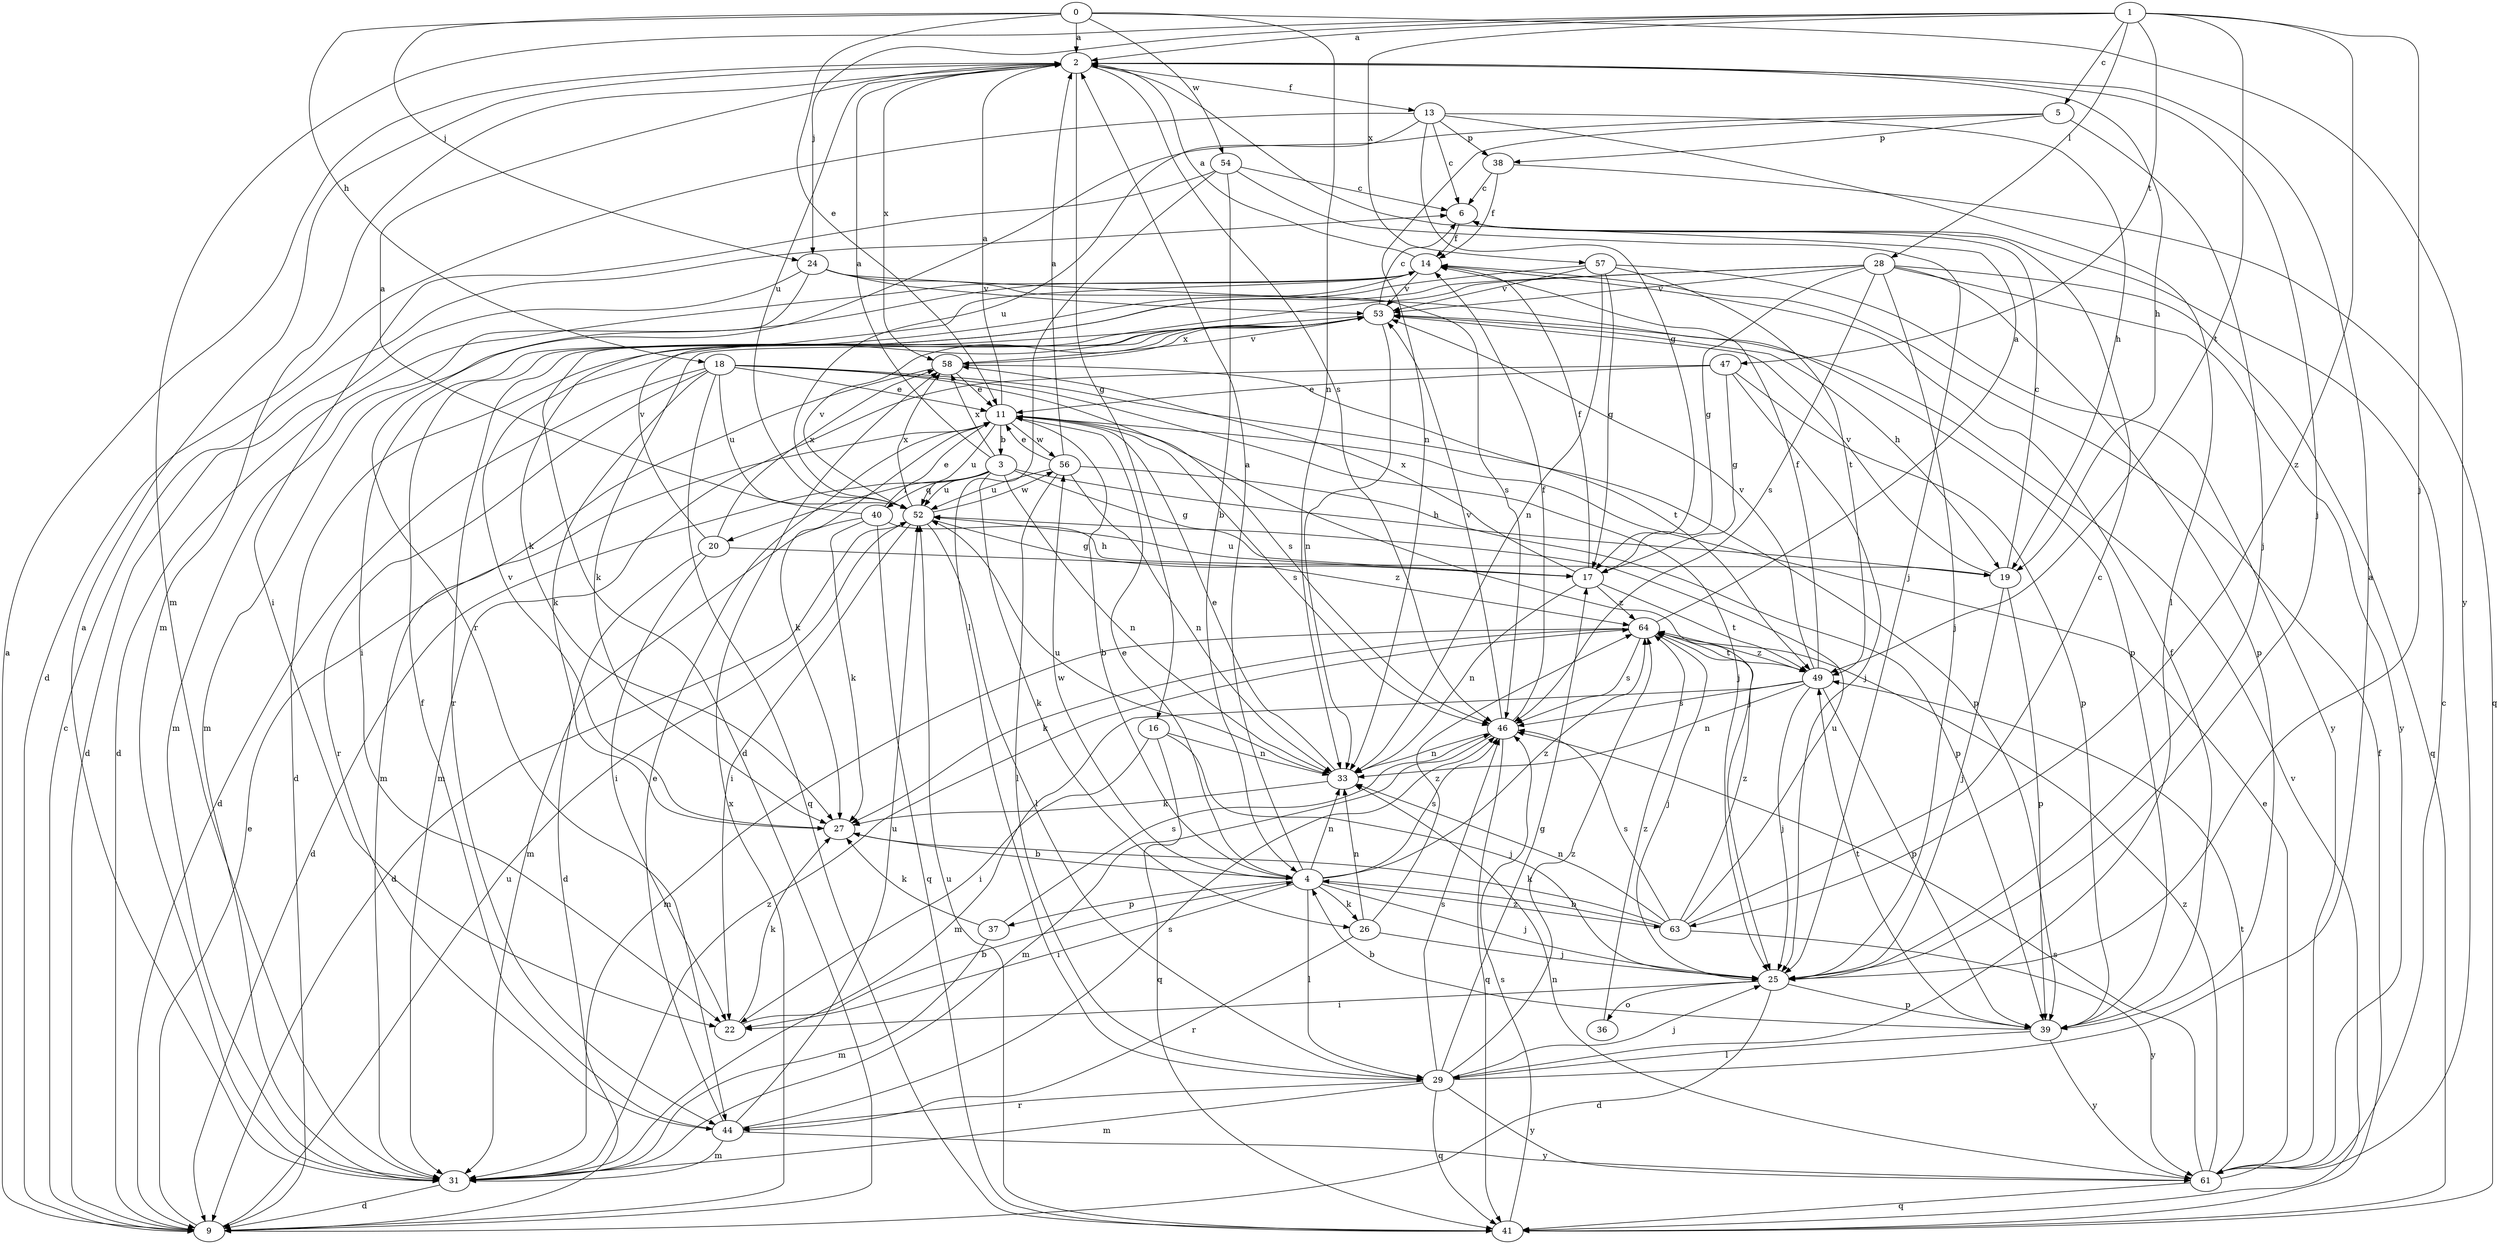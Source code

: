strict digraph  {
0;
1;
2;
3;
4;
5;
6;
9;
11;
13;
14;
16;
17;
18;
19;
20;
22;
24;
25;
26;
27;
28;
29;
31;
33;
36;
37;
38;
39;
40;
41;
44;
46;
47;
49;
52;
53;
54;
56;
57;
58;
61;
63;
64;
0 -> 2  [label=a];
0 -> 11  [label=e];
0 -> 18  [label=h];
0 -> 24  [label=j];
0 -> 33  [label=n];
0 -> 54  [label=w];
0 -> 61  [label=y];
1 -> 2  [label=a];
1 -> 5  [label=c];
1 -> 24  [label=j];
1 -> 25  [label=j];
1 -> 28  [label=l];
1 -> 31  [label=m];
1 -> 47  [label=t];
1 -> 49  [label=t];
1 -> 57  [label=x];
1 -> 63  [label=z];
2 -> 13  [label=f];
2 -> 16  [label=g];
2 -> 19  [label=h];
2 -> 25  [label=j];
2 -> 31  [label=m];
2 -> 46  [label=s];
2 -> 52  [label=u];
2 -> 58  [label=x];
3 -> 2  [label=a];
3 -> 9  [label=d];
3 -> 17  [label=g];
3 -> 19  [label=h];
3 -> 20  [label=i];
3 -> 26  [label=k];
3 -> 33  [label=n];
3 -> 40  [label=q];
3 -> 52  [label=u];
3 -> 58  [label=x];
4 -> 2  [label=a];
4 -> 11  [label=e];
4 -> 22  [label=i];
4 -> 25  [label=j];
4 -> 26  [label=k];
4 -> 29  [label=l];
4 -> 33  [label=n];
4 -> 37  [label=p];
4 -> 46  [label=s];
4 -> 56  [label=w];
4 -> 63  [label=z];
4 -> 64  [label=z];
5 -> 25  [label=j];
5 -> 33  [label=n];
5 -> 38  [label=p];
5 -> 44  [label=r];
6 -> 14  [label=f];
9 -> 2  [label=a];
9 -> 6  [label=c];
9 -> 11  [label=e];
9 -> 52  [label=u];
9 -> 58  [label=x];
11 -> 2  [label=a];
11 -> 3  [label=b];
11 -> 4  [label=b];
11 -> 25  [label=j];
11 -> 27  [label=k];
11 -> 46  [label=s];
11 -> 52  [label=u];
11 -> 56  [label=w];
13 -> 6  [label=c];
13 -> 9  [label=d];
13 -> 17  [label=g];
13 -> 19  [label=h];
13 -> 29  [label=l];
13 -> 38  [label=p];
13 -> 52  [label=u];
14 -> 2  [label=a];
14 -> 9  [label=d];
14 -> 22  [label=i];
14 -> 31  [label=m];
14 -> 53  [label=v];
16 -> 22  [label=i];
16 -> 25  [label=j];
16 -> 33  [label=n];
16 -> 41  [label=q];
17 -> 14  [label=f];
17 -> 33  [label=n];
17 -> 49  [label=t];
17 -> 52  [label=u];
17 -> 58  [label=x];
17 -> 64  [label=z];
18 -> 9  [label=d];
18 -> 11  [label=e];
18 -> 25  [label=j];
18 -> 27  [label=k];
18 -> 39  [label=p];
18 -> 41  [label=q];
18 -> 44  [label=r];
18 -> 46  [label=s];
18 -> 52  [label=u];
19 -> 6  [label=c];
19 -> 25  [label=j];
19 -> 39  [label=p];
19 -> 53  [label=v];
20 -> 9  [label=d];
20 -> 22  [label=i];
20 -> 53  [label=v];
20 -> 58  [label=x];
20 -> 64  [label=z];
22 -> 4  [label=b];
22 -> 27  [label=k];
24 -> 9  [label=d];
24 -> 31  [label=m];
24 -> 39  [label=p];
24 -> 46  [label=s];
24 -> 53  [label=v];
25 -> 9  [label=d];
25 -> 22  [label=i];
25 -> 36  [label=o];
25 -> 39  [label=p];
26 -> 25  [label=j];
26 -> 33  [label=n];
26 -> 44  [label=r];
26 -> 64  [label=z];
27 -> 4  [label=b];
27 -> 53  [label=v];
28 -> 17  [label=g];
28 -> 25  [label=j];
28 -> 27  [label=k];
28 -> 39  [label=p];
28 -> 41  [label=q];
28 -> 44  [label=r];
28 -> 46  [label=s];
28 -> 53  [label=v];
28 -> 61  [label=y];
29 -> 2  [label=a];
29 -> 17  [label=g];
29 -> 25  [label=j];
29 -> 31  [label=m];
29 -> 41  [label=q];
29 -> 44  [label=r];
29 -> 46  [label=s];
29 -> 61  [label=y];
29 -> 64  [label=z];
31 -> 2  [label=a];
31 -> 9  [label=d];
31 -> 64  [label=z];
33 -> 11  [label=e];
33 -> 27  [label=k];
33 -> 52  [label=u];
36 -> 64  [label=z];
37 -> 27  [label=k];
37 -> 31  [label=m];
37 -> 46  [label=s];
38 -> 6  [label=c];
38 -> 14  [label=f];
38 -> 41  [label=q];
39 -> 4  [label=b];
39 -> 14  [label=f];
39 -> 29  [label=l];
39 -> 49  [label=t];
39 -> 61  [label=y];
40 -> 2  [label=a];
40 -> 11  [label=e];
40 -> 19  [label=h];
40 -> 27  [label=k];
40 -> 31  [label=m];
40 -> 41  [label=q];
41 -> 14  [label=f];
41 -> 46  [label=s];
41 -> 52  [label=u];
41 -> 53  [label=v];
44 -> 11  [label=e];
44 -> 14  [label=f];
44 -> 31  [label=m];
44 -> 46  [label=s];
44 -> 52  [label=u];
44 -> 61  [label=y];
46 -> 14  [label=f];
46 -> 31  [label=m];
46 -> 33  [label=n];
46 -> 41  [label=q];
46 -> 53  [label=v];
47 -> 11  [label=e];
47 -> 17  [label=g];
47 -> 25  [label=j];
47 -> 31  [label=m];
47 -> 39  [label=p];
49 -> 14  [label=f];
49 -> 25  [label=j];
49 -> 31  [label=m];
49 -> 33  [label=n];
49 -> 39  [label=p];
49 -> 46  [label=s];
49 -> 53  [label=v];
49 -> 64  [label=z];
52 -> 9  [label=d];
52 -> 17  [label=g];
52 -> 22  [label=i];
52 -> 29  [label=l];
52 -> 53  [label=v];
52 -> 56  [label=w];
52 -> 58  [label=x];
53 -> 6  [label=c];
53 -> 9  [label=d];
53 -> 19  [label=h];
53 -> 27  [label=k];
53 -> 33  [label=n];
53 -> 58  [label=x];
54 -> 4  [label=b];
54 -> 6  [label=c];
54 -> 22  [label=i];
54 -> 25  [label=j];
54 -> 29  [label=l];
56 -> 2  [label=a];
56 -> 11  [label=e];
56 -> 29  [label=l];
56 -> 33  [label=n];
56 -> 39  [label=p];
56 -> 52  [label=u];
57 -> 9  [label=d];
57 -> 17  [label=g];
57 -> 33  [label=n];
57 -> 49  [label=t];
57 -> 53  [label=v];
57 -> 61  [label=y];
58 -> 11  [label=e];
58 -> 31  [label=m];
58 -> 49  [label=t];
58 -> 53  [label=v];
61 -> 6  [label=c];
61 -> 11  [label=e];
61 -> 33  [label=n];
61 -> 41  [label=q];
61 -> 46  [label=s];
61 -> 49  [label=t];
61 -> 64  [label=z];
63 -> 4  [label=b];
63 -> 6  [label=c];
63 -> 27  [label=k];
63 -> 33  [label=n];
63 -> 46  [label=s];
63 -> 52  [label=u];
63 -> 61  [label=y];
63 -> 64  [label=z];
64 -> 2  [label=a];
64 -> 25  [label=j];
64 -> 27  [label=k];
64 -> 31  [label=m];
64 -> 46  [label=s];
64 -> 49  [label=t];
}
